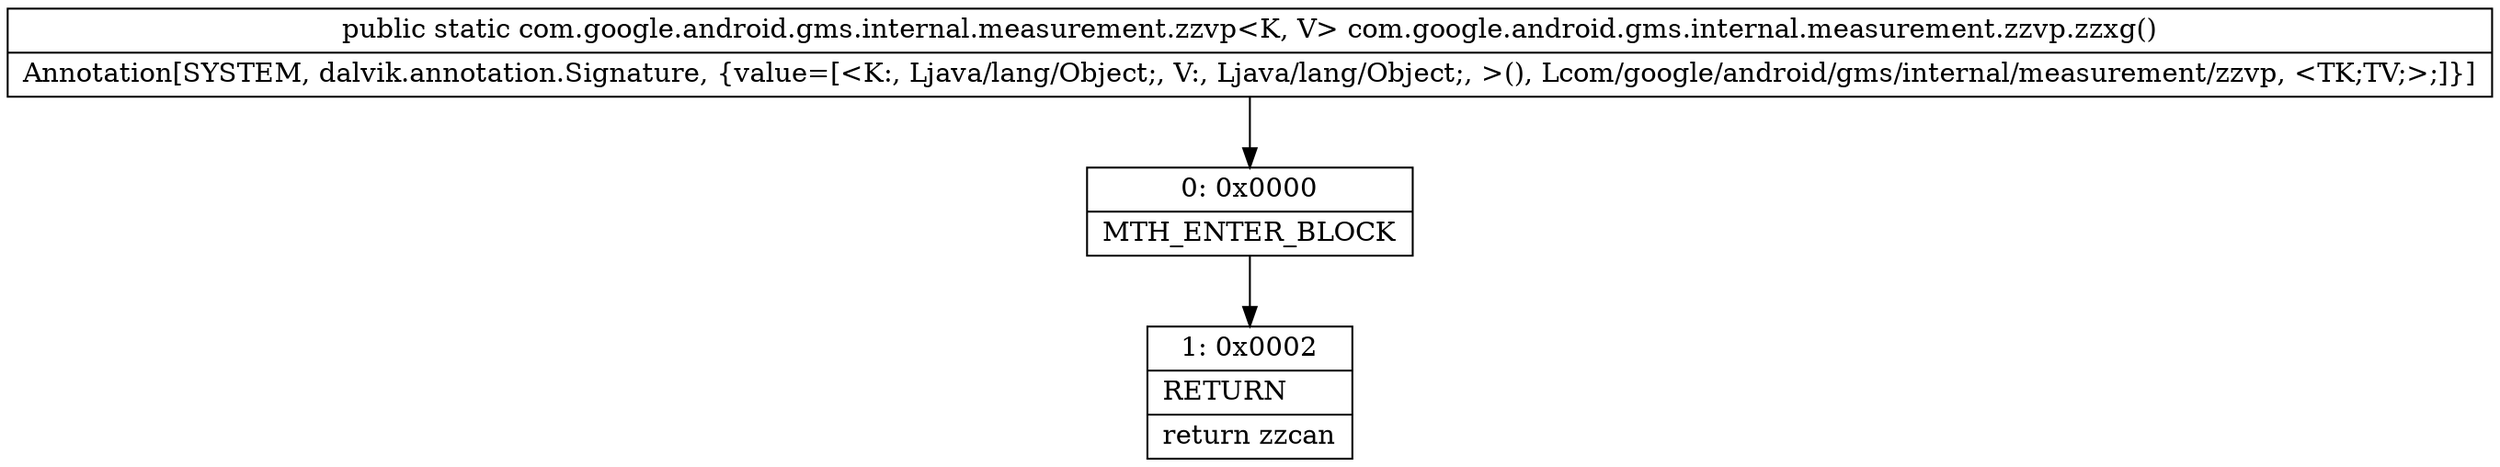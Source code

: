digraph "CFG forcom.google.android.gms.internal.measurement.zzvp.zzxg()Lcom\/google\/android\/gms\/internal\/measurement\/zzvp;" {
Node_0 [shape=record,label="{0\:\ 0x0000|MTH_ENTER_BLOCK\l}"];
Node_1 [shape=record,label="{1\:\ 0x0002|RETURN\l|return zzcan\l}"];
MethodNode[shape=record,label="{public static com.google.android.gms.internal.measurement.zzvp\<K, V\> com.google.android.gms.internal.measurement.zzvp.zzxg()  | Annotation[SYSTEM, dalvik.annotation.Signature, \{value=[\<K:, Ljava\/lang\/Object;, V:, Ljava\/lang\/Object;, \>(), Lcom\/google\/android\/gms\/internal\/measurement\/zzvp, \<TK;TV;\>;]\}]\l}"];
MethodNode -> Node_0;
Node_0 -> Node_1;
}

